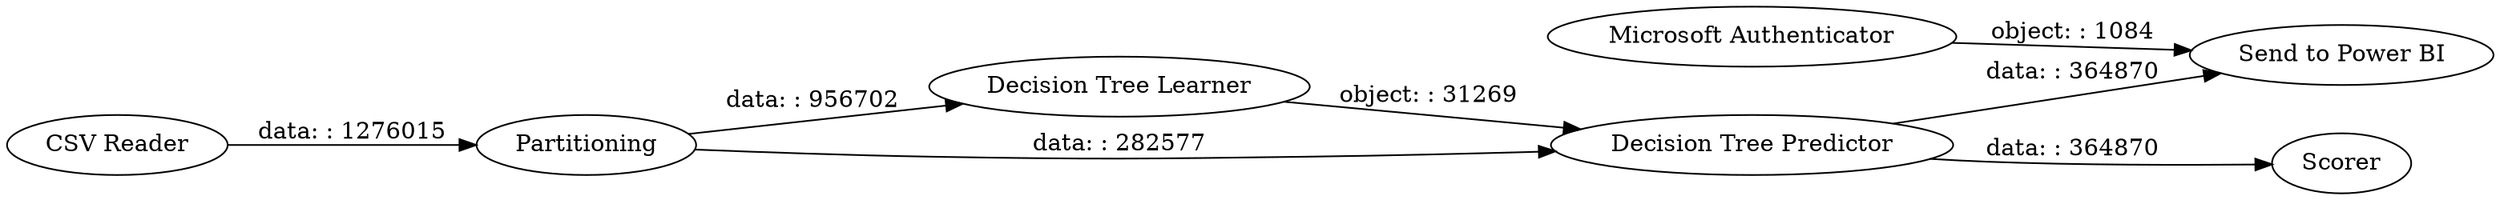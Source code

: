 digraph {
	"6158241559115403904_12" [label=Scorer]
	"6158241559115403904_10" [label="Decision Tree Learner"]
	"6158241559115403904_4" [label="Decision Tree Predictor"]
	"6158241559115403904_14" [label="CSV Reader"]
	"6158241559115403904_17" [label="Send to Power BI"]
	"6158241559115403904_5" [label=Partitioning]
	"6158241559115403904_18" [label="Microsoft Authenticator"]
	"6158241559115403904_10" -> "6158241559115403904_4" [label="object: : 31269"]
	"6158241559115403904_18" -> "6158241559115403904_17" [label="object: : 1084"]
	"6158241559115403904_4" -> "6158241559115403904_12" [label="data: : 364870"]
	"6158241559115403904_14" -> "6158241559115403904_5" [label="data: : 1276015"]
	"6158241559115403904_5" -> "6158241559115403904_4" [label="data: : 282577"]
	"6158241559115403904_4" -> "6158241559115403904_17" [label="data: : 364870"]
	"6158241559115403904_5" -> "6158241559115403904_10" [label="data: : 956702"]
	rankdir=LR
}
